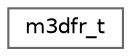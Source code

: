 digraph "Graphical Class Hierarchy"
{
 // LATEX_PDF_SIZE
  bgcolor="transparent";
  edge [fontname=Helvetica,fontsize=10,labelfontname=Helvetica,labelfontsize=10];
  node [fontname=Helvetica,fontsize=10,shape=box,height=0.2,width=0.4];
  rankdir="LR";
  Node0 [id="Node000000",label="m3dfr_t",height=0.2,width=0.4,color="grey40", fillcolor="white", style="filled",URL="$structm3dfr__t.html",tooltip=" "];
}
